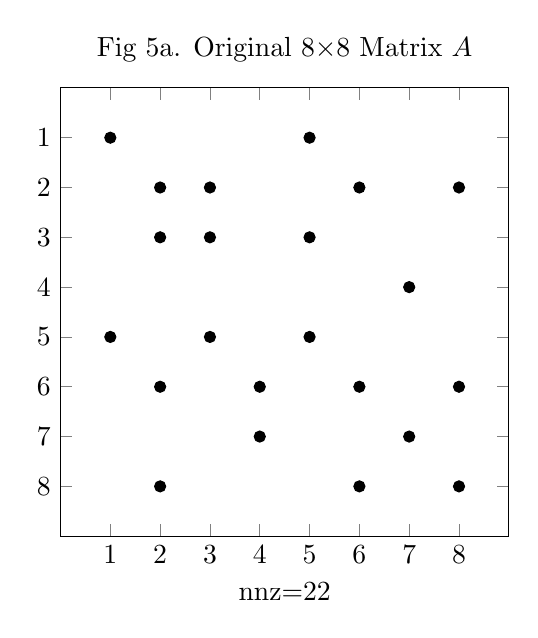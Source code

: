 \begin{tikzpicture}
    \begin{axis}
        [   unit vector ratio* = 1 1 1
        ,   y dir = reverse
        ,   xmin = 0
        ,   ymin = 0
        ,   xmax = 9
        ,   ymax = 9
        ,   xlabel = {nnz=22}
        ,   xtick = {1,2,3,4,5,6,7,8}
        ,   ytick = {1,2,3,4,5,6,7,8}
        ,   title = {Fig 5a. Original 8$\times$8 Matrix $A$}
        ]
        \addplot[only marks] coordinates
        {   (1,1)(1,5)
            (2,2)(2,3)(2,6)(2,8)
            (3,2)(3,3)(3,5)
            (4,6)(4,7)
            (5,1)(5,3)(5,5)
            (6,2)(6,6)(6,8)
            (7,4)(7,7)
            (8,2)(8,6)(8,8)
        };
    \end{axis}
\end{tikzpicture}
